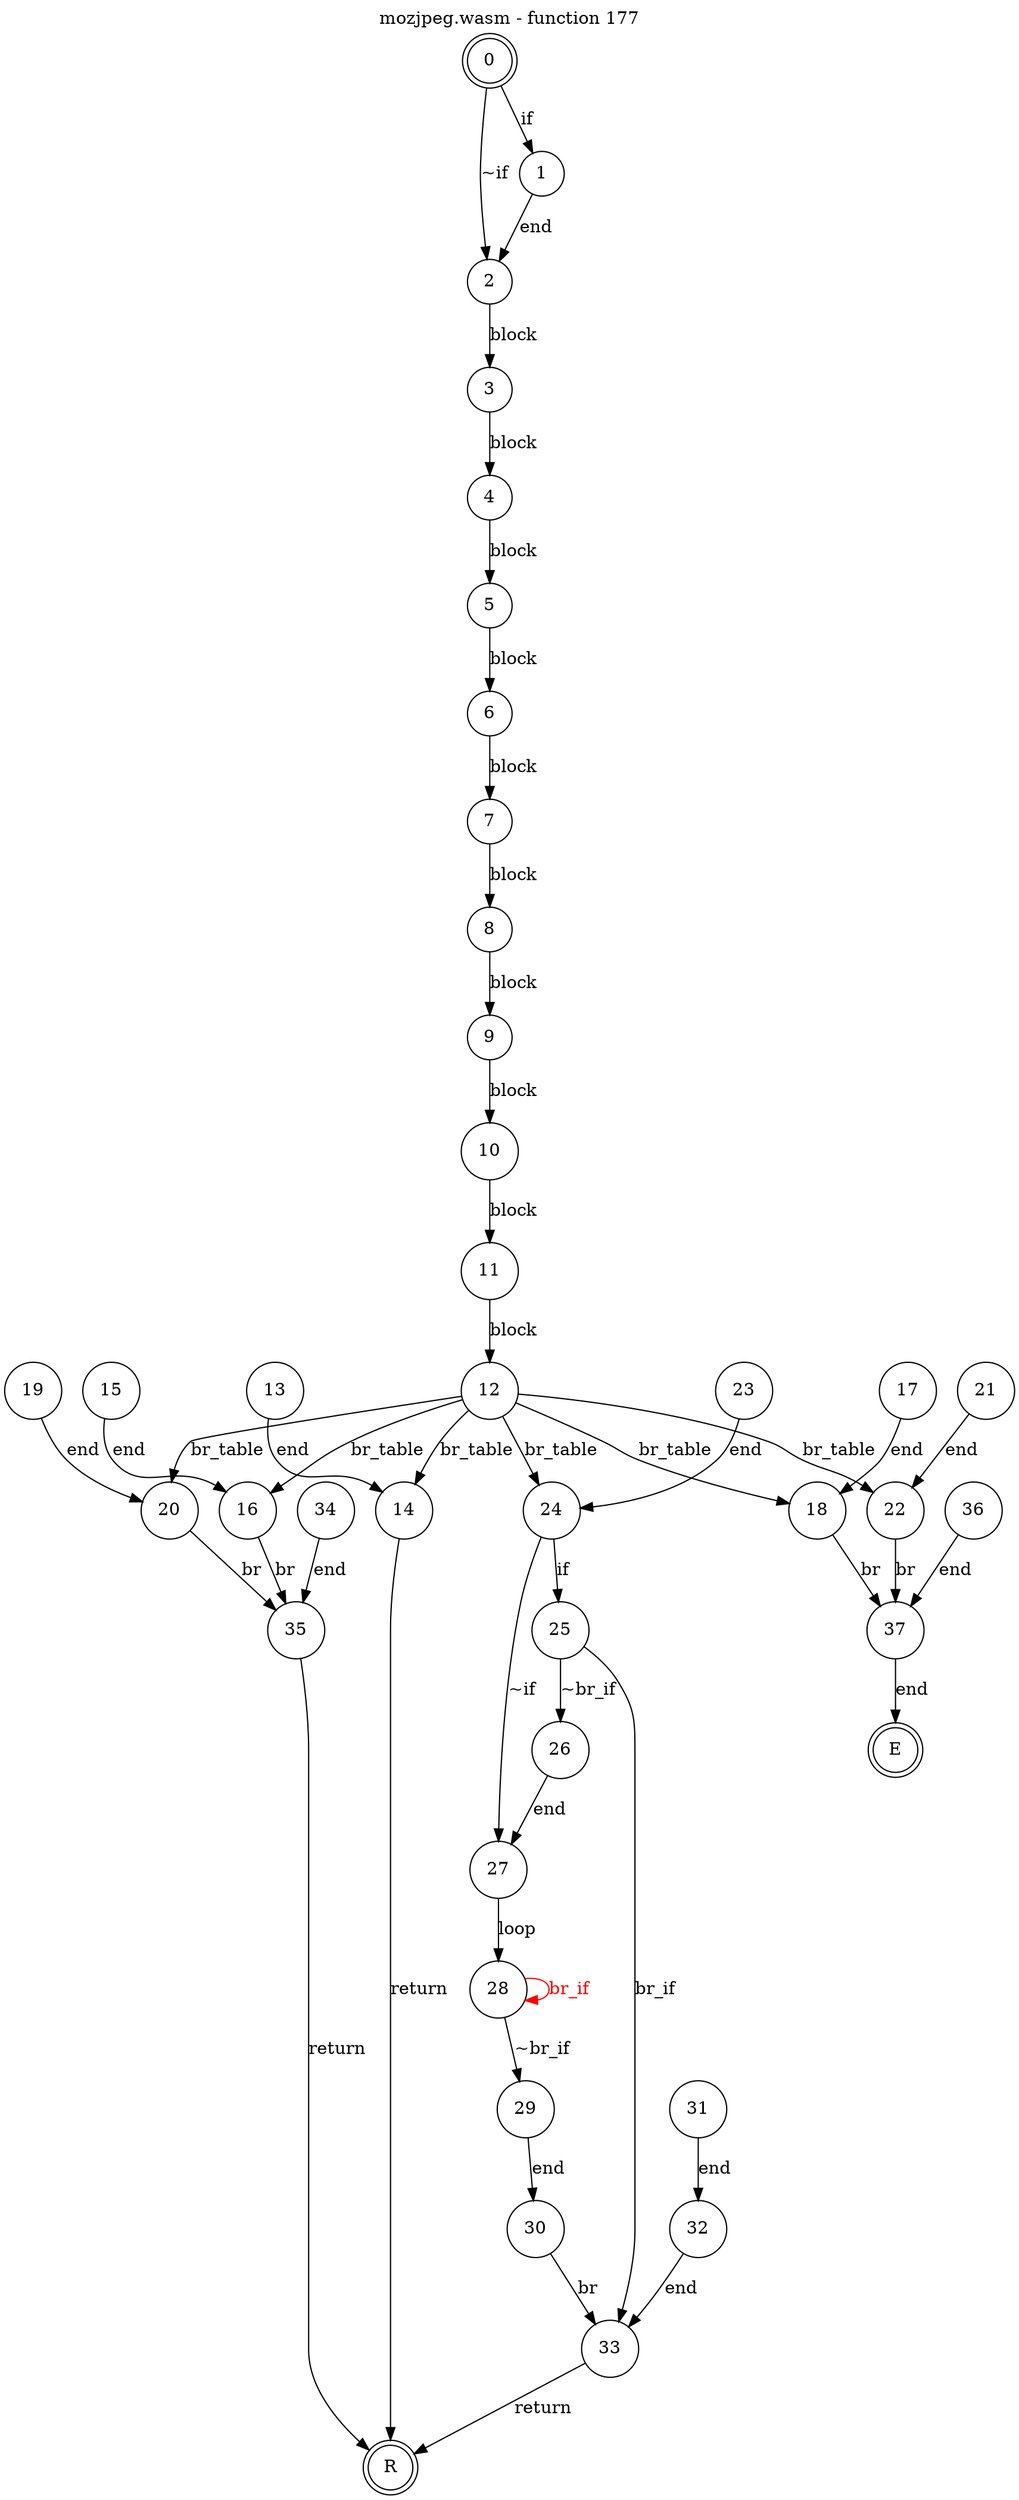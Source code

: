 digraph finite_state_machine {
    label = "mozjpeg.wasm - function 177"
    labelloc =  t
    labelfontsize = 16
    labelfontcolor = black
    labelfontname = "Helvetica"
    node [shape = doublecircle]; 0 E R ;
    node [shape = circle];
    0 -> 1[label="if"];
    0 -> 2[label="~if"];
    1 -> 2[label="end"];
    2 -> 3[label="block"];
    3 -> 4[label="block"];
    4 -> 5[label="block"];
    5 -> 6[label="block"];
    6 -> 7[label="block"];
    7 -> 8[label="block"];
    8 -> 9[label="block"];
    9 -> 10[label="block"];
    10 -> 11[label="block"];
    11 -> 12[label="block"];
    12 -> 24[label="br_table"];
    12 -> 14[label="br_table"];
    12 -> 16[label="br_table"];
    12 -> 18[label="br_table"];
    12 -> 20[label="br_table"];
    12 -> 22[label="br_table"];
    13 -> 14[label="end"];
    14 -> R[label="return"];
    15 -> 16[label="end"];
    16 -> 35[label="br"];
    17 -> 18[label="end"];
    18 -> 37[label="br"];
    19 -> 20[label="end"];
    20 -> 35[label="br"];
    21 -> 22[label="end"];
    22 -> 37[label="br"];
    23 -> 24[label="end"];
    24 -> 25[label="if"];
    24 -> 27[label="~if"];
    25 -> 26[label="~br_if"];
    25 -> 33[label="br_if"];
    26 -> 27[label="end"];
    27 -> 28[label="loop"];
    28 -> 29[label="~br_if"];
    28 -> 28[color="red" fontcolor="red" label="br_if"];
    29 -> 30[label="end"];
    30 -> 33[label="br"];
    31 -> 32[label="end"];
    32 -> 33[label="end"];
    33 -> R[label="return"];
    34 -> 35[label="end"];
    35 -> R[label="return"];
    36 -> 37[label="end"];
    37 -> E[label="end"];
}
